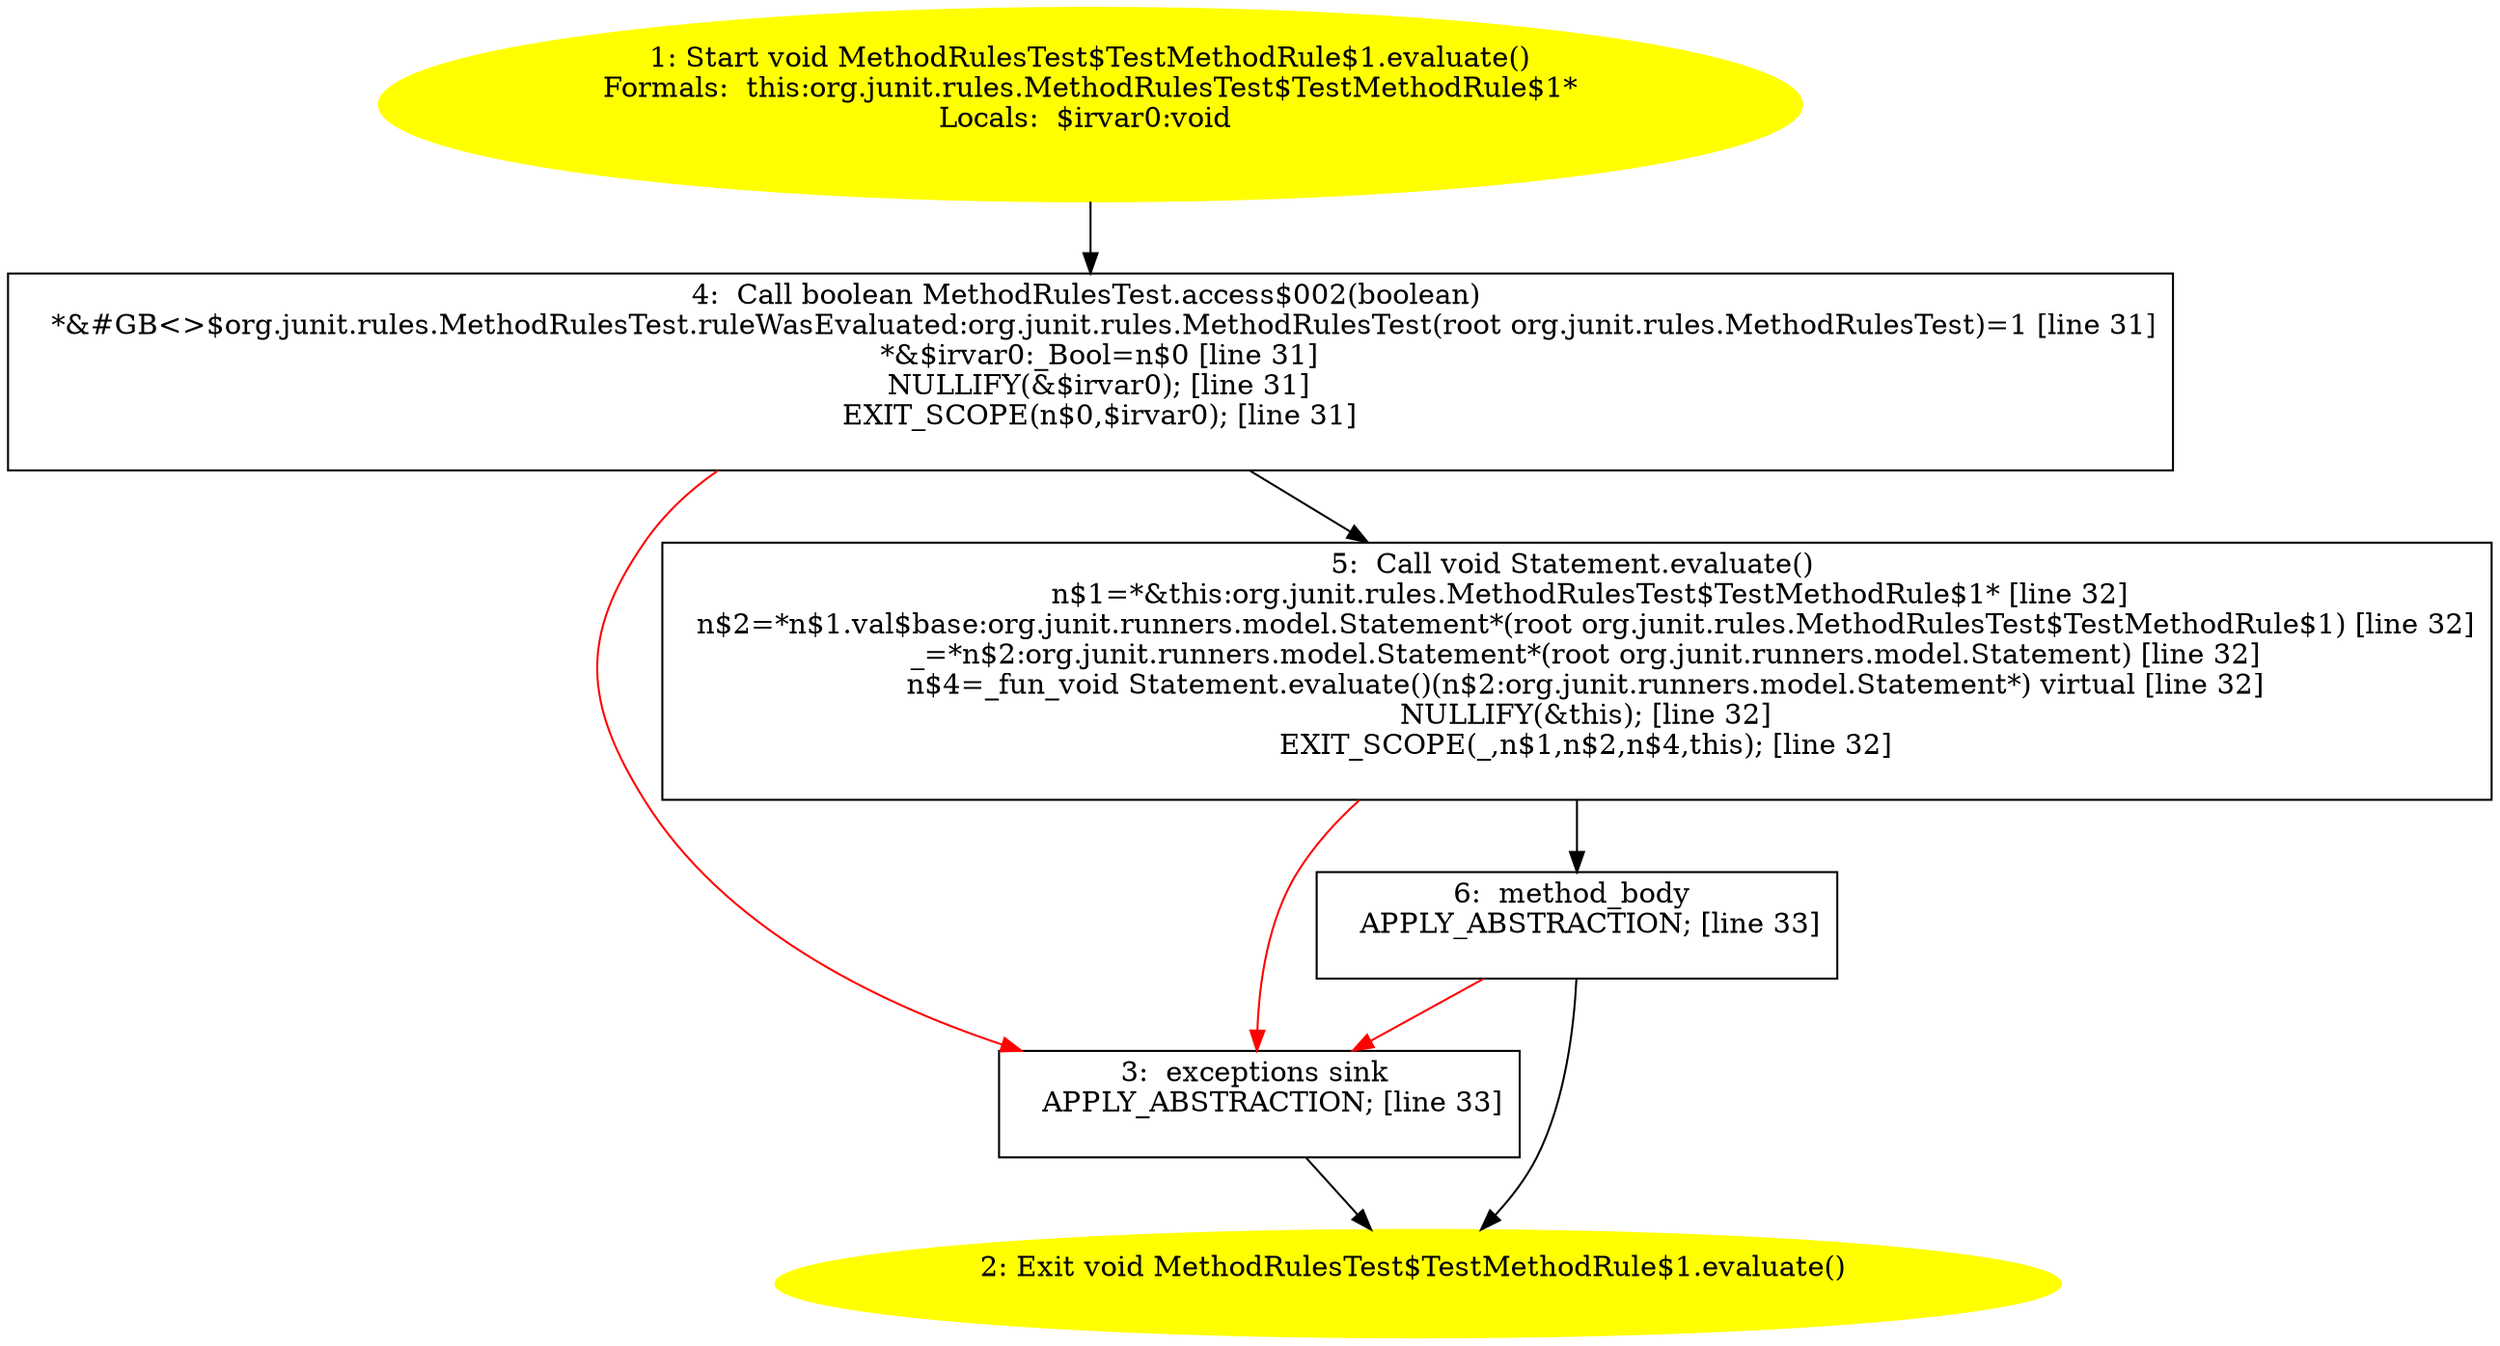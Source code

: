 /* @generated */
digraph cfg {
"org.junit.rules.MethodRulesTest$TestMethodRule$1.evaluate():void.7b00b63e5508c12e38a3f9d2048ae093_1" [label="1: Start void MethodRulesTest$TestMethodRule$1.evaluate()\nFormals:  this:org.junit.rules.MethodRulesTest$TestMethodRule$1*\nLocals:  $irvar0:void \n  " color=yellow style=filled]
	

	 "org.junit.rules.MethodRulesTest$TestMethodRule$1.evaluate():void.7b00b63e5508c12e38a3f9d2048ae093_1" -> "org.junit.rules.MethodRulesTest$TestMethodRule$1.evaluate():void.7b00b63e5508c12e38a3f9d2048ae093_4" ;
"org.junit.rules.MethodRulesTest$TestMethodRule$1.evaluate():void.7b00b63e5508c12e38a3f9d2048ae093_2" [label="2: Exit void MethodRulesTest$TestMethodRule$1.evaluate() \n  " color=yellow style=filled]
	

"org.junit.rules.MethodRulesTest$TestMethodRule$1.evaluate():void.7b00b63e5508c12e38a3f9d2048ae093_3" [label="3:  exceptions sink \n   APPLY_ABSTRACTION; [line 33]\n " shape="box"]
	

	 "org.junit.rules.MethodRulesTest$TestMethodRule$1.evaluate():void.7b00b63e5508c12e38a3f9d2048ae093_3" -> "org.junit.rules.MethodRulesTest$TestMethodRule$1.evaluate():void.7b00b63e5508c12e38a3f9d2048ae093_2" ;
"org.junit.rules.MethodRulesTest$TestMethodRule$1.evaluate():void.7b00b63e5508c12e38a3f9d2048ae093_4" [label="4:  Call boolean MethodRulesTest.access$002(boolean) \n   *&#GB<>$org.junit.rules.MethodRulesTest.ruleWasEvaluated:org.junit.rules.MethodRulesTest(root org.junit.rules.MethodRulesTest)=1 [line 31]\n  *&$irvar0:_Bool=n$0 [line 31]\n  NULLIFY(&$irvar0); [line 31]\n  EXIT_SCOPE(n$0,$irvar0); [line 31]\n " shape="box"]
	

	 "org.junit.rules.MethodRulesTest$TestMethodRule$1.evaluate():void.7b00b63e5508c12e38a3f9d2048ae093_4" -> "org.junit.rules.MethodRulesTest$TestMethodRule$1.evaluate():void.7b00b63e5508c12e38a3f9d2048ae093_5" ;
	 "org.junit.rules.MethodRulesTest$TestMethodRule$1.evaluate():void.7b00b63e5508c12e38a3f9d2048ae093_4" -> "org.junit.rules.MethodRulesTest$TestMethodRule$1.evaluate():void.7b00b63e5508c12e38a3f9d2048ae093_3" [color="red" ];
"org.junit.rules.MethodRulesTest$TestMethodRule$1.evaluate():void.7b00b63e5508c12e38a3f9d2048ae093_5" [label="5:  Call void Statement.evaluate() \n   n$1=*&this:org.junit.rules.MethodRulesTest$TestMethodRule$1* [line 32]\n  n$2=*n$1.val$base:org.junit.runners.model.Statement*(root org.junit.rules.MethodRulesTest$TestMethodRule$1) [line 32]\n  _=*n$2:org.junit.runners.model.Statement*(root org.junit.runners.model.Statement) [line 32]\n  n$4=_fun_void Statement.evaluate()(n$2:org.junit.runners.model.Statement*) virtual [line 32]\n  NULLIFY(&this); [line 32]\n  EXIT_SCOPE(_,n$1,n$2,n$4,this); [line 32]\n " shape="box"]
	

	 "org.junit.rules.MethodRulesTest$TestMethodRule$1.evaluate():void.7b00b63e5508c12e38a3f9d2048ae093_5" -> "org.junit.rules.MethodRulesTest$TestMethodRule$1.evaluate():void.7b00b63e5508c12e38a3f9d2048ae093_6" ;
	 "org.junit.rules.MethodRulesTest$TestMethodRule$1.evaluate():void.7b00b63e5508c12e38a3f9d2048ae093_5" -> "org.junit.rules.MethodRulesTest$TestMethodRule$1.evaluate():void.7b00b63e5508c12e38a3f9d2048ae093_3" [color="red" ];
"org.junit.rules.MethodRulesTest$TestMethodRule$1.evaluate():void.7b00b63e5508c12e38a3f9d2048ae093_6" [label="6:  method_body \n   APPLY_ABSTRACTION; [line 33]\n " shape="box"]
	

	 "org.junit.rules.MethodRulesTest$TestMethodRule$1.evaluate():void.7b00b63e5508c12e38a3f9d2048ae093_6" -> "org.junit.rules.MethodRulesTest$TestMethodRule$1.evaluate():void.7b00b63e5508c12e38a3f9d2048ae093_2" ;
	 "org.junit.rules.MethodRulesTest$TestMethodRule$1.evaluate():void.7b00b63e5508c12e38a3f9d2048ae093_6" -> "org.junit.rules.MethodRulesTest$TestMethodRule$1.evaluate():void.7b00b63e5508c12e38a3f9d2048ae093_3" [color="red" ];
}
